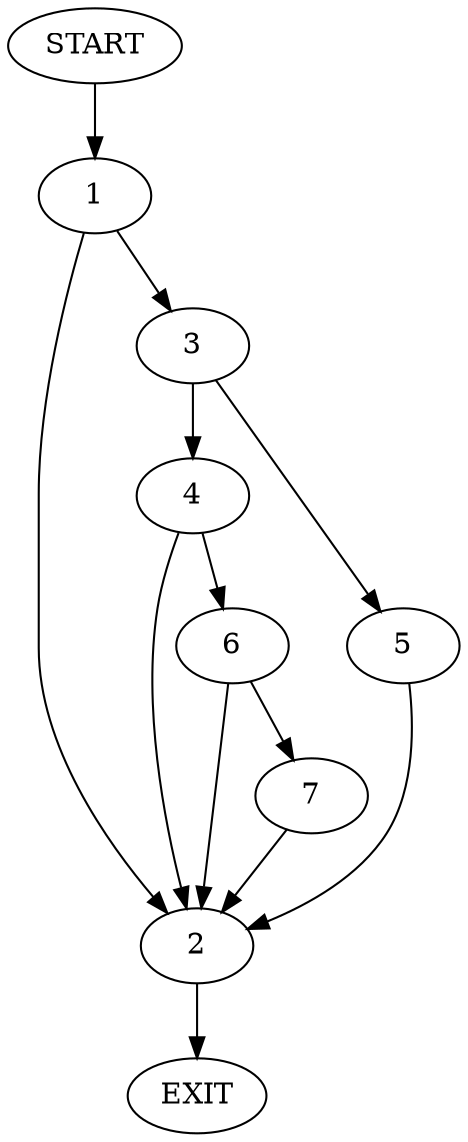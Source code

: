digraph {
0 [label="START"]
8 [label="EXIT"]
0 -> 1
1 -> 2
1 -> 3
2 -> 8
3 -> 4
3 -> 5
5 -> 2
4 -> 2
4 -> 6
6 -> 7
6 -> 2
7 -> 2
}
